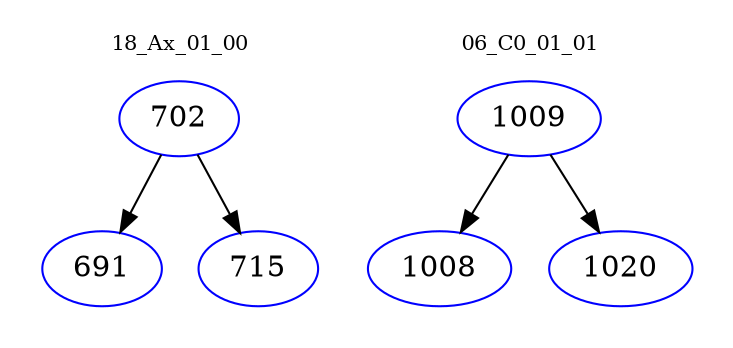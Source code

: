 digraph{
subgraph cluster_0 {
color = white
label = "18_Ax_01_00";
fontsize=10;
T0_702 [label="702", color="blue"]
T0_702 -> T0_691 [color="black"]
T0_691 [label="691", color="blue"]
T0_702 -> T0_715 [color="black"]
T0_715 [label="715", color="blue"]
}
subgraph cluster_1 {
color = white
label = "06_C0_01_01";
fontsize=10;
T1_1009 [label="1009", color="blue"]
T1_1009 -> T1_1008 [color="black"]
T1_1008 [label="1008", color="blue"]
T1_1009 -> T1_1020 [color="black"]
T1_1020 [label="1020", color="blue"]
}
}
